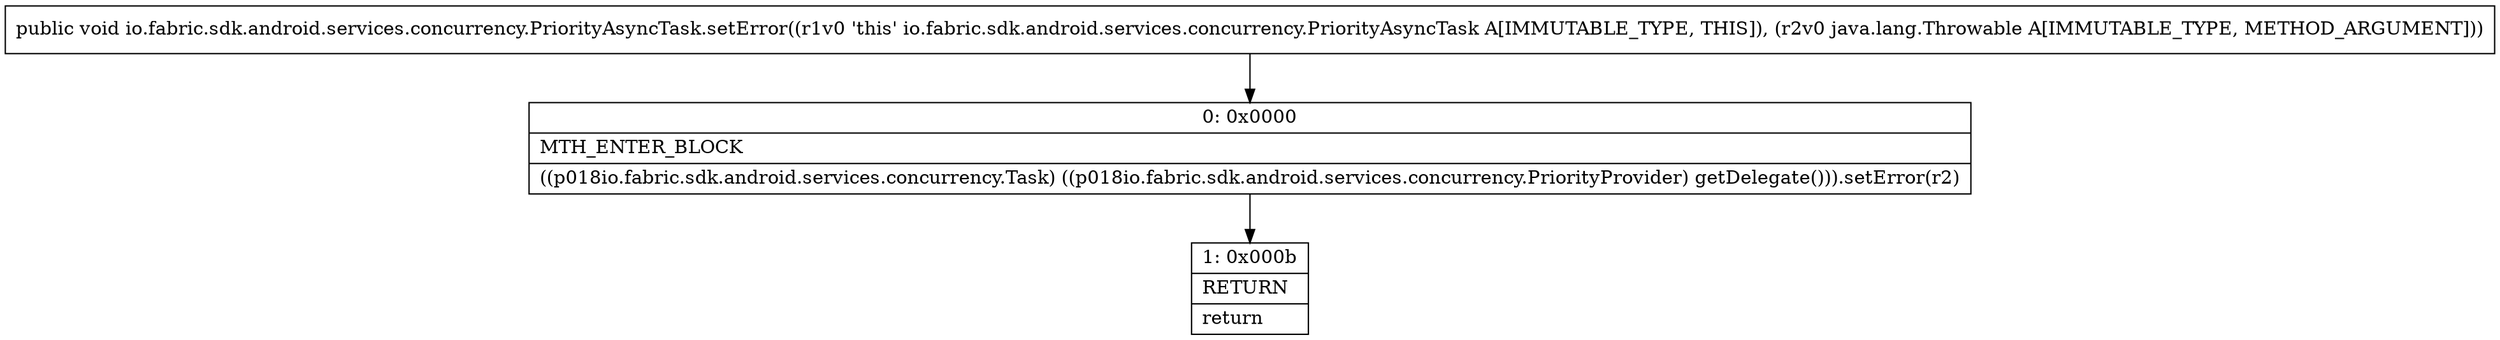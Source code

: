 digraph "CFG forio.fabric.sdk.android.services.concurrency.PriorityAsyncTask.setError(Ljava\/lang\/Throwable;)V" {
Node_0 [shape=record,label="{0\:\ 0x0000|MTH_ENTER_BLOCK\l|((p018io.fabric.sdk.android.services.concurrency.Task) ((p018io.fabric.sdk.android.services.concurrency.PriorityProvider) getDelegate())).setError(r2)\l}"];
Node_1 [shape=record,label="{1\:\ 0x000b|RETURN\l|return\l}"];
MethodNode[shape=record,label="{public void io.fabric.sdk.android.services.concurrency.PriorityAsyncTask.setError((r1v0 'this' io.fabric.sdk.android.services.concurrency.PriorityAsyncTask A[IMMUTABLE_TYPE, THIS]), (r2v0 java.lang.Throwable A[IMMUTABLE_TYPE, METHOD_ARGUMENT])) }"];
MethodNode -> Node_0;
Node_0 -> Node_1;
}

